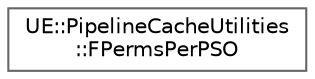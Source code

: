 digraph "Graphical Class Hierarchy"
{
 // INTERACTIVE_SVG=YES
 // LATEX_PDF_SIZE
  bgcolor="transparent";
  edge [fontname=Helvetica,fontsize=10,labelfontname=Helvetica,labelfontsize=10];
  node [fontname=Helvetica,fontsize=10,shape=box,height=0.2,width=0.4];
  rankdir="LR";
  Node0 [id="Node000000",label="UE::PipelineCacheUtilities\l::FPermsPerPSO",height=0.2,width=0.4,color="grey40", fillcolor="white", style="filled",URL="$d4/dc9/structUE_1_1PipelineCacheUtilities_1_1FPermsPerPSO.html",tooltip="Describes a PSO with an array of other stable shaders that could be used with it."];
}

